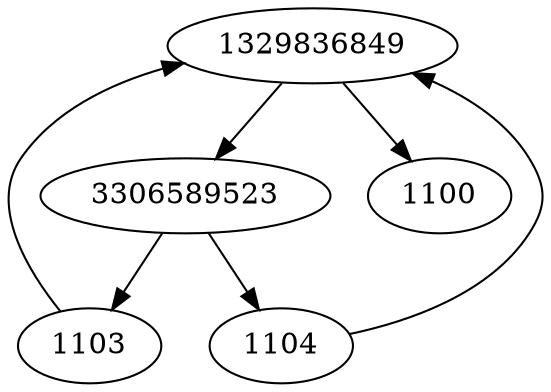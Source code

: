 strict digraph  {
1100;
1103;
1104;
1329836849;
3306589523;
1103 -> 1329836849;
1104 -> 1329836849;
1329836849 -> 1100;
1329836849 -> 3306589523;
3306589523 -> 1103;
3306589523 -> 1104;
}

